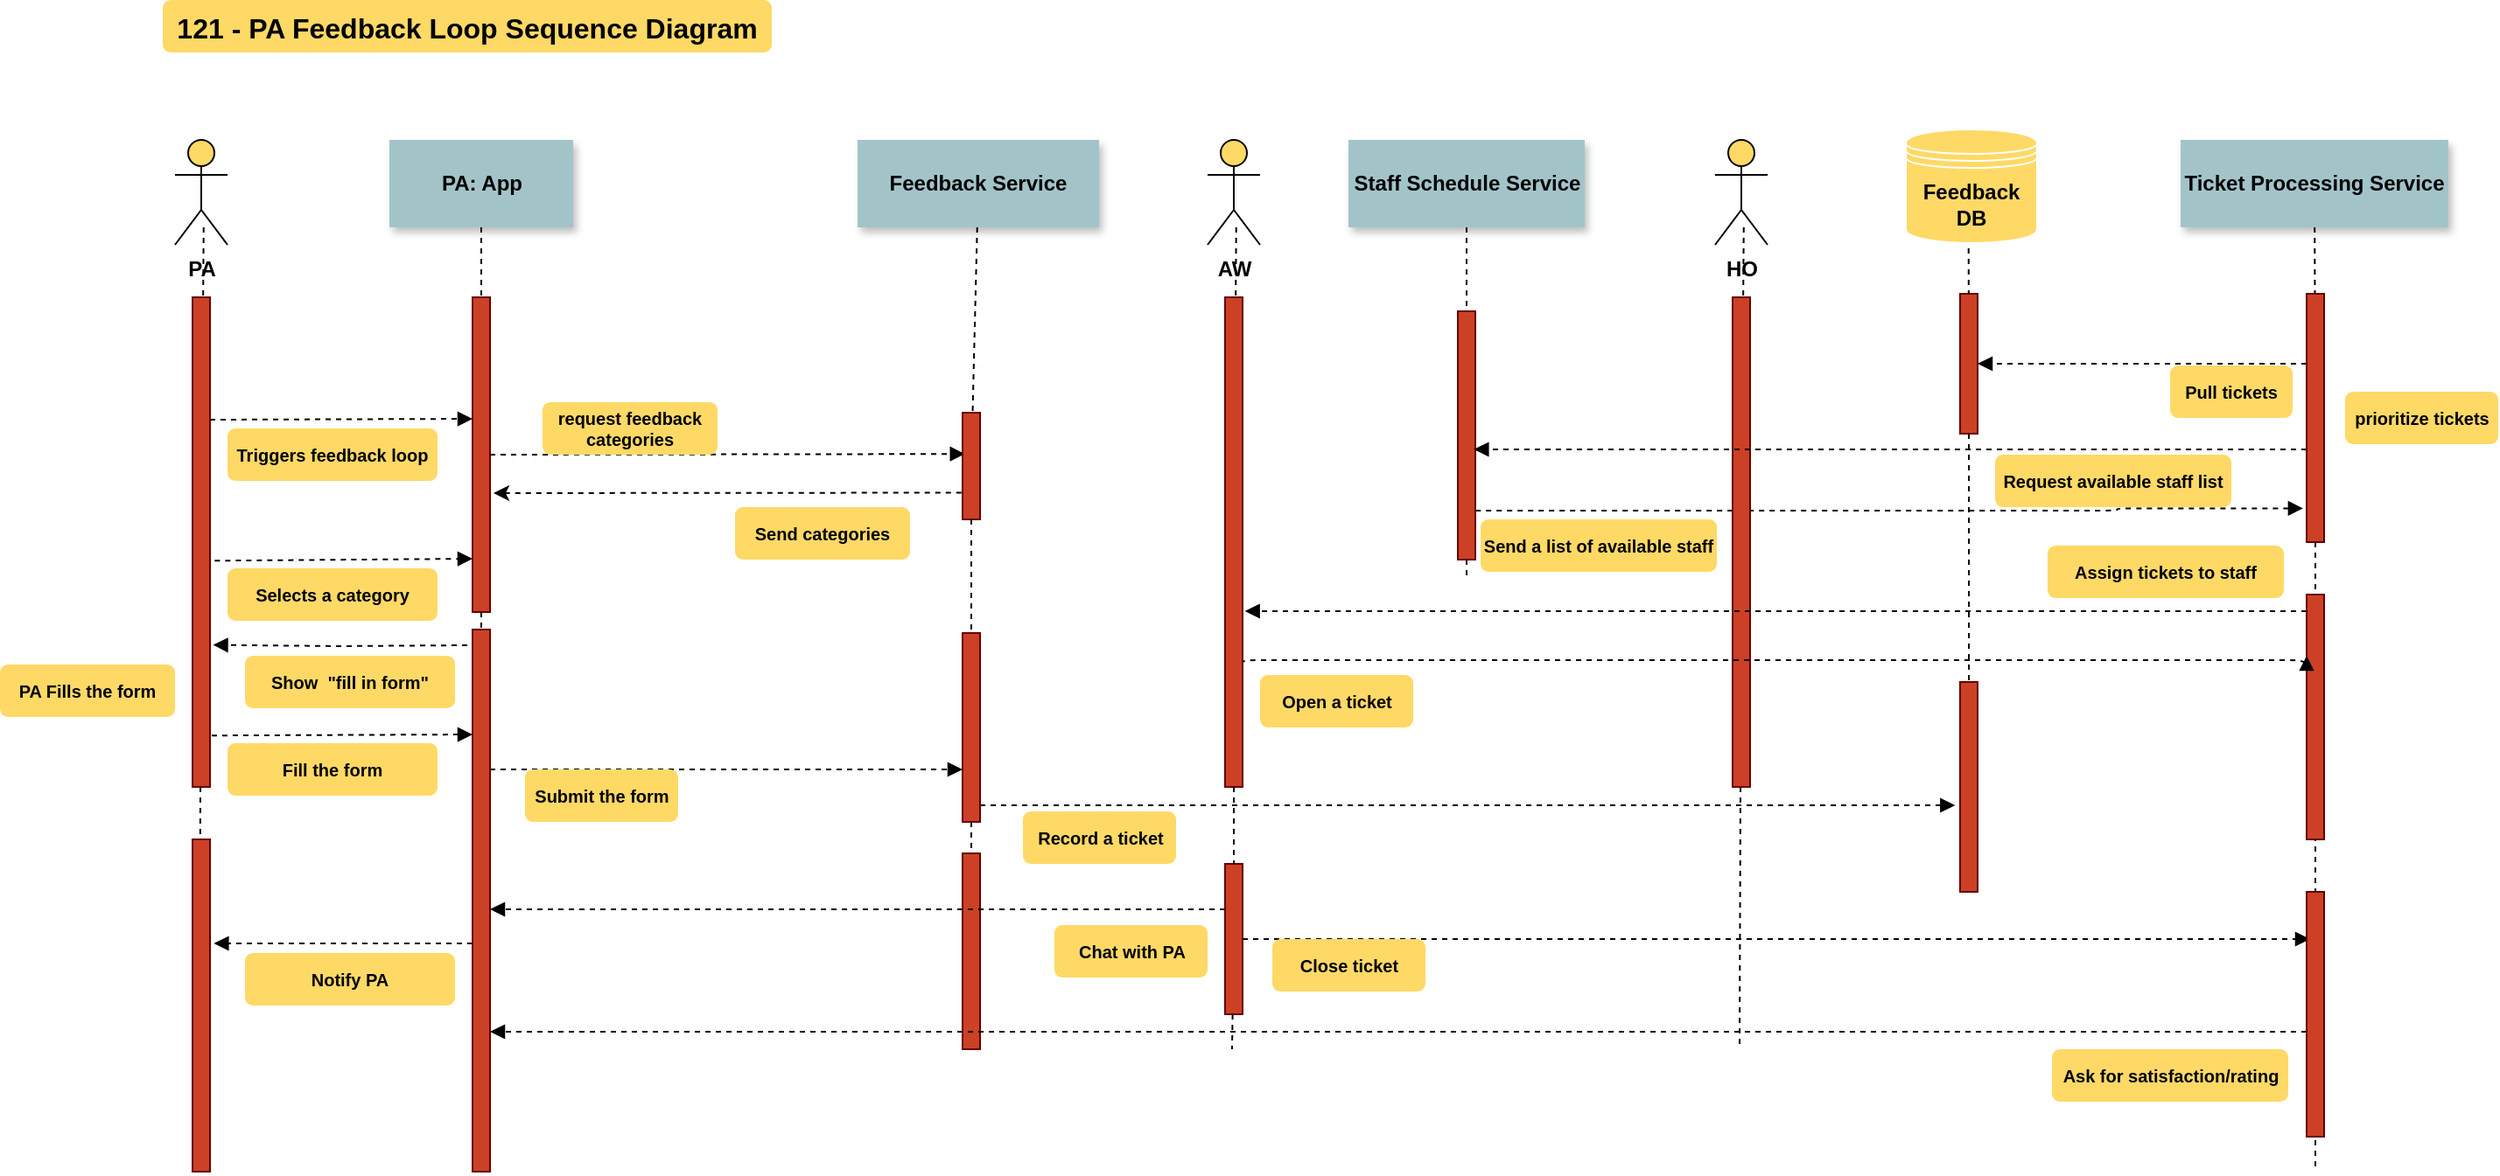<mxfile version="12.1.7" type="github" pages="1">
  <diagram name="Page-1" id="9361dd3d-8414-5efd-6122-117bd74ce7a7">
    <mxGraphModel dx="2107" dy="1023" grid="1" gridSize="10" guides="1" tooltips="1" connect="1" arrows="1" fold="1" page="0" pageScale="1.5" pageWidth="826" pageHeight="1169" background="#ffffff" math="0" shadow="0">
      <root>
        <mxCell id="0"/>
        <mxCell id="1" parent="0"/>
        <mxCell id="2" value="" style="fillColor=#CC4125;strokeColor=#660000" parent="1" vertex="1">
          <mxGeometry x="30" y="150" width="10" height="180" as="geometry"/>
        </mxCell>
        <mxCell id="4" value="PA: App" style="shadow=1;fillColor=#A2C4C9;strokeColor=none;whiteSpace=wrap;fontStyle=1" parent="1" vertex="1">
          <mxGeometry x="-17.5" y="60" width="105" height="50" as="geometry"/>
        </mxCell>
        <mxCell id="7" value="Staff Schedule Service" style="shadow=1;fillColor=#A2C4C9;strokeColor=none;whiteSpace=wrap;fontStyle=1" parent="1" vertex="1">
          <mxGeometry x="530.5" y="60" width="135" height="50" as="geometry"/>
        </mxCell>
        <mxCell id="9" value="" style="edgeStyle=none;verticalLabelPosition=top;verticalAlign=bottom;entryX=0.138;entryY=0.387;entryDx=0;entryDy=0;exitX=1;exitY=0.5;exitDx=0;exitDy=0;entryPerimeter=0;dashed=1;endFill=1;endArrow=block;startFill=0;startArrow=none;" parent="1" source="2" target="4HXD_U9j3b60p4fibFge-90" edge="1">
          <mxGeometry x="-150" y="4" width="100" height="100" as="geometry">
            <mxPoint x="60" y="243.5" as="sourcePoint"/>
            <mxPoint x="241.6" y="245.159" as="targetPoint"/>
            <mxPoint x="-31" y="1" as="offset"/>
          </mxGeometry>
        </mxCell>
        <mxCell id="11" value="" style="edgeStyle=none;verticalLabelPosition=top;verticalAlign=bottom;endArrow=none;startArrow=classic;dashed=1;entryX=0;entryY=0.75;entryDx=0;entryDy=0;" parent="1" target="4HXD_U9j3b60p4fibFge-90" edge="1">
          <mxGeometry x="120" y="172.259" width="100" height="100" as="geometry">
            <mxPoint x="42" y="262" as="sourcePoint"/>
            <mxPoint x="286.76" y="260.398" as="targetPoint"/>
          </mxGeometry>
        </mxCell>
        <mxCell id="16" value="" style="edgeStyle=none;endArrow=none;dashed=1;" parent="1" source="4HXD_U9j3b60p4fibFge-112" target="17" edge="1">
          <mxGeometry x="807.043" y="270" width="100" height="100" as="geometry">
            <mxPoint x="884.543" y="220.0" as="sourcePoint"/>
            <mxPoint x="884.543" y="240.0" as="targetPoint"/>
          </mxGeometry>
        </mxCell>
        <mxCell id="17" value="" style="fillColor=#CC4125;strokeColor=#660000" parent="1" vertex="1">
          <mxGeometry x="880" y="370" width="10" height="120" as="geometry"/>
        </mxCell>
        <mxCell id="30" value="Feedback Service" style="shadow=1;fillColor=#A2C4C9;strokeColor=none;whiteSpace=wrap;fontStyle=1" parent="1" vertex="1">
          <mxGeometry x="250" y="60" width="138" height="50" as="geometry"/>
        </mxCell>
        <mxCell id="33" value="" style="edgeStyle=elbowEdgeStyle;elbow=horizontal;endArrow=none;dashed=1" parent="1" source="4" target="2" edge="1">
          <mxGeometry x="60.0" y="310" width="100" height="100" as="geometry">
            <mxPoint x="60.0" y="410" as="sourcePoint"/>
            <mxPoint x="160" y="310" as="targetPoint"/>
          </mxGeometry>
        </mxCell>
        <mxCell id="jYBo3Zhqs0pMkhHqMW5u-86" value="" style="edgeStyle=orthogonalEdgeStyle;rounded=1;orthogonalLoop=1;jettySize=auto;html=1;entryX=1.175;entryY=0.71;entryDx=0;entryDy=0;entryPerimeter=0;dashed=1;verticalAlign=bottom;endFill=1;endArrow=block;startFill=0;startArrow=none;" parent="1" target="jYBo3Zhqs0pMkhHqMW5u-84" edge="1">
          <mxGeometry x="0.061" y="-19" relative="1" as="geometry">
            <mxPoint x="27" y="349" as="sourcePoint"/>
            <mxPoint as="offset"/>
          </mxGeometry>
        </mxCell>
        <mxCell id="jYBo3Zhqs0pMkhHqMW5u-87" value="" style="text;html=1;resizable=0;points=[];align=center;verticalAlign=bottom;labelBackgroundColor=#ffffff;rounded=1;dashed=1;fontSize=11;strokeColor=#000000;endFill=1;endArrow=block;startFill=0;startArrow=none;" parent="jYBo3Zhqs0pMkhHqMW5u-86" vertex="1" connectable="0">
          <mxGeometry x="0.15" y="-4" relative="1" as="geometry">
            <mxPoint x="6.5" y="25" as="offset"/>
          </mxGeometry>
        </mxCell>
        <mxCell id="xaEXVbpPQqgU4EdOG0RL-72" style="edgeStyle=elbowEdgeStyle;orthogonalLoop=1;jettySize=auto;elbow=vertical;html=1;dashed=1;startFill=0;endArrow=block;endFill=1;" edge="1" parent="1" source="42">
          <mxGeometry relative="1" as="geometry">
            <mxPoint x="310" y="420" as="targetPoint"/>
          </mxGeometry>
        </mxCell>
        <mxCell id="xaEXVbpPQqgU4EdOG0RL-135" style="edgeStyle=elbowEdgeStyle;orthogonalLoop=1;jettySize=auto;elbow=vertical;html=1;dashed=1;startFill=0;endArrow=block;endFill=1;entryX=1.217;entryY=0.313;entryDx=0;entryDy=0;entryPerimeter=0;" edge="1" parent="1" source="42" target="xaEXVbpPQqgU4EdOG0RL-137">
          <mxGeometry relative="1" as="geometry">
            <mxPoint x="-120.0" y="495" as="targetPoint"/>
            <Array as="points"/>
          </mxGeometry>
        </mxCell>
        <mxCell id="42" value="" style="fillColor=#CC4125;strokeColor=#660000" parent="1" vertex="1">
          <mxGeometry x="30" y="340" width="10" height="310" as="geometry"/>
        </mxCell>
        <mxCell id="44" value="" style="edgeStyle=none;dashed=1;endArrow=none" parent="1" source="2" target="42" edge="1">
          <mxGeometry x="-120" y="300" width="100" height="100" as="geometry">
            <mxPoint x="-120" y="400" as="sourcePoint"/>
            <mxPoint x="-20" y="300" as="targetPoint"/>
          </mxGeometry>
        </mxCell>
        <mxCell id="49" value="" style="fillColor=#CC4125;strokeColor=#660000" parent="1" vertex="1">
          <mxGeometry x="310" y="468" width="10" height="112" as="geometry"/>
        </mxCell>
        <mxCell id="50" value="" style="edgeStyle=none;endArrow=none;dashed=1" parent="1" source="4HXD_U9j3b60p4fibFge-125" target="49" edge="1">
          <mxGeometry x="266.571" y="205" width="100" height="100" as="geometry">
            <mxPoint x="341.736" y="150" as="sourcePoint"/>
            <mxPoint x="341.736" y="329.394" as="targetPoint"/>
          </mxGeometry>
        </mxCell>
        <mxCell id="71" value="121 - PA Feedback Loop Sequence Diagram" style="rounded=1;fontStyle=1;fillColor=#FFD966;strokeColor=none;fontSize=16;" parent="1" vertex="1">
          <mxGeometry x="-147" y="-20" width="348" height="30" as="geometry"/>
        </mxCell>
        <mxCell id="72" value="PA Fills the form" style="rounded=1;fontStyle=1;fillColor=#FFD966;strokeColor=none;whiteSpace=wrap;fontSize=10;" parent="1" vertex="1">
          <mxGeometry x="-240" y="360" width="100" height="30" as="geometry"/>
        </mxCell>
        <mxCell id="4HXD_U9j3b60p4fibFge-92" style="edgeStyle=orthogonalEdgeStyle;rounded=1;orthogonalLoop=1;jettySize=auto;html=1;dashed=1;verticalAlign=bottom;endFill=1;endArrow=block;startFill=0;startArrow=none;exitX=1.01;exitY=0.803;exitDx=0;exitDy=0;exitPerimeter=0;entryX=-0.205;entryY=0.864;entryDx=0;entryDy=0;entryPerimeter=0;" parent="1" edge="1" target="xaEXVbpPQqgU4EdOG0RL-106" source="4HXD_U9j3b60p4fibFge-109">
          <mxGeometry relative="1" as="geometry">
            <mxPoint x="640" y="270" as="sourcePoint"/>
            <mxPoint x="797" y="270" as="targetPoint"/>
            <Array as="points">
              <mxPoint x="970" y="272"/>
              <mxPoint x="970" y="271"/>
            </Array>
          </mxGeometry>
        </mxCell>
        <mxCell id="4HXD_U9j3b60p4fibFge-93" value="" style="text;html=1;resizable=0;points=[];align=center;verticalAlign=bottom;labelBackgroundColor=#ffffff;rounded=1;dashed=1;fontSize=11;strokeColor=#000000;endFill=1;endArrow=block;startFill=0;startArrow=none;" parent="4HXD_U9j3b60p4fibFge-92" vertex="1" connectable="0">
          <mxGeometry x="-0.003" y="10" relative="1" as="geometry">
            <mxPoint x="-159.5" y="28" as="offset"/>
          </mxGeometry>
        </mxCell>
        <mxCell id="HILvpN4AN2ozblUCMKvK-93" value="" style="edgeStyle=none;endArrow=none;dashed=1;exitX=0.5;exitY=1;exitDx=0;exitDy=0;" parent="1" source="4HXD_U9j3b60p4fibFge-109" edge="1">
          <mxGeometry x="626.571" y="339.697" width="100" height="100" as="geometry">
            <mxPoint x="598" y="270" as="sourcePoint"/>
            <mxPoint x="598" y="310" as="targetPoint"/>
          </mxGeometry>
        </mxCell>
        <mxCell id="4HXD_U9j3b60p4fibFge-90" value="" style="fillColor=#CC4125;strokeColor=#660000" parent="1" vertex="1">
          <mxGeometry x="310" y="216" width="10" height="61" as="geometry"/>
        </mxCell>
        <mxCell id="4HXD_U9j3b60p4fibFge-91" value="" style="edgeStyle=none;endArrow=none;dashed=1" parent="1" source="30" target="4HXD_U9j3b60p4fibFge-90" edge="1">
          <mxGeometry x="266.571" y="205" width="100" height="100" as="geometry">
            <mxPoint x="315" y="110" as="sourcePoint"/>
            <mxPoint x="315" y="468.333" as="targetPoint"/>
          </mxGeometry>
        </mxCell>
        <mxCell id="4HXD_U9j3b60p4fibFge-109" value="" style="fillColor=#CC4125;strokeColor=#660000" parent="1" vertex="1">
          <mxGeometry x="593" y="158" width="10" height="142" as="geometry"/>
        </mxCell>
        <mxCell id="4HXD_U9j3b60p4fibFge-110" value="" style="edgeStyle=none;endArrow=none;dashed=1;exitX=0.5;exitY=1;exitDx=0;exitDy=0;" parent="1" source="7" target="4HXD_U9j3b60p4fibFge-109" edge="1">
          <mxGeometry x="626.571" y="339.697" width="100" height="100" as="geometry">
            <mxPoint x="597.5" y="110" as="sourcePoint"/>
            <mxPoint x="597.881" y="307" as="targetPoint"/>
          </mxGeometry>
        </mxCell>
        <mxCell id="4HXD_U9j3b60p4fibFge-112" value="" style="fillColor=#CC4125;strokeColor=#660000" parent="1" vertex="1">
          <mxGeometry x="880" y="148" width="10" height="80" as="geometry"/>
        </mxCell>
        <mxCell id="4HXD_U9j3b60p4fibFge-113" value="" style="edgeStyle=none;endArrow=none;dashed=1;" parent="1" target="4HXD_U9j3b60p4fibFge-112" edge="1">
          <mxGeometry x="807.043" y="270" width="100" height="100" as="geometry">
            <mxPoint x="884.836" y="110" as="sourcePoint"/>
            <mxPoint x="884.965" y="290" as="targetPoint"/>
          </mxGeometry>
        </mxCell>
        <mxCell id="4HXD_U9j3b60p4fibFge-121" value="prioritize tickets" style="rounded=1;fontStyle=1;fillColor=#FFD966;strokeColor=none;whiteSpace=wrap;fontSize=10;" parent="1" vertex="1">
          <mxGeometry x="1100" y="204" width="87.5" height="30" as="geometry"/>
        </mxCell>
        <mxCell id="xaEXVbpPQqgU4EdOG0RL-100" style="edgeStyle=elbowEdgeStyle;orthogonalLoop=1;jettySize=auto;elbow=vertical;html=1;dashed=1;startFill=0;endArrow=block;endFill=1;entryX=-0.283;entryY=0.586;entryDx=0;entryDy=0;entryPerimeter=0;" edge="1" parent="1" source="4HXD_U9j3b60p4fibFge-125" target="17">
          <mxGeometry relative="1" as="geometry">
            <mxPoint x="850" y="440" as="targetPoint"/>
          </mxGeometry>
        </mxCell>
        <mxCell id="4HXD_U9j3b60p4fibFge-125" value="" style="fillColor=#CC4125;strokeColor=#660000" parent="1" vertex="1">
          <mxGeometry x="310" y="342" width="10" height="108" as="geometry"/>
        </mxCell>
        <mxCell id="4HXD_U9j3b60p4fibFge-126" value="" style="edgeStyle=none;endArrow=none;dashed=1" parent="1" source="4HXD_U9j3b60p4fibFge-90" target="4HXD_U9j3b60p4fibFge-125" edge="1">
          <mxGeometry x="266.571" y="205" width="100" height="100" as="geometry">
            <mxPoint x="315.0" y="280.0" as="sourcePoint"/>
            <mxPoint x="315.0" y="468" as="targetPoint"/>
          </mxGeometry>
        </mxCell>
        <mxCell id="jYBo3Zhqs0pMkhHqMW5u-81" value="" style="edgeStyle=none;verticalLabelPosition=top;verticalAlign=bottom;labelPosition=left;align=center;exitX=1.268;exitY=0.538;exitDx=0;exitDy=0;exitPerimeter=0;dashed=1;endFill=1;endArrow=block;startFill=0;startArrow=none;" parent="1" source="jYBo3Zhqs0pMkhHqMW5u-84" edge="1">
          <mxGeometry width="100" height="100" as="geometry">
            <mxPoint x="-60" y="299.5" as="sourcePoint"/>
            <mxPoint x="30" y="299.5" as="targetPoint"/>
            <mxPoint x="14" y="20" as="offset"/>
          </mxGeometry>
        </mxCell>
        <mxCell id="3" value="" style="edgeStyle=none;verticalLabelPosition=top;verticalAlign=bottom;labelPosition=left;align=center;exitX=1;exitY=0.25;exitDx=0;exitDy=0;dashed=1;endFill=1;endArrow=block;startFill=0;startArrow=none;" parent="1" source="jYBo3Zhqs0pMkhHqMW5u-84" edge="1">
          <mxGeometry width="100" height="100" as="geometry">
            <mxPoint x="-60" y="219.5" as="sourcePoint"/>
            <mxPoint x="30" y="219.5" as="targetPoint"/>
            <mxPoint x="5" y="20" as="offset"/>
          </mxGeometry>
        </mxCell>
        <mxCell id="jYBo3Zhqs0pMkhHqMW5u-89" value="" style="edgeStyle=none;verticalLabelPosition=top;verticalAlign=bottom;labelPosition=left;align=center;exitX=1.096;exitY=0.895;exitDx=0;exitDy=0;exitPerimeter=0;dashed=1;endFill=1;endArrow=block;startFill=0;startArrow=none;" parent="1" source="jYBo3Zhqs0pMkhHqMW5u-84" edge="1">
          <mxGeometry width="100" height="100" as="geometry">
            <mxPoint x="-107.32" y="400.64" as="sourcePoint"/>
            <mxPoint x="30" y="400" as="targetPoint"/>
            <mxPoint x="-5" y="20" as="offset"/>
          </mxGeometry>
        </mxCell>
        <mxCell id="xaEXVbpPQqgU4EdOG0RL-86" value="" style="group" vertex="1" connectable="0" parent="1">
          <mxGeometry x="740" y="60" width="30" height="520" as="geometry"/>
        </mxCell>
        <mxCell id="xaEXVbpPQqgU4EdOG0RL-87" value="" style="edgeStyle=none;endArrow=none;dashed=1" edge="1" parent="xaEXVbpPQqgU4EdOG0RL-86" target="xaEXVbpPQqgU4EdOG0RL-90">
          <mxGeometry x="-35.429" y="145" width="100" height="100" as="geometry">
            <mxPoint x="16.373" y="50" as="sourcePoint"/>
            <mxPoint x="14" y="520" as="targetPoint"/>
          </mxGeometry>
        </mxCell>
        <mxCell id="xaEXVbpPQqgU4EdOG0RL-88" value="" style="group" vertex="1" connectable="0" parent="xaEXVbpPQqgU4EdOG0RL-86">
          <mxGeometry width="30" height="520" as="geometry"/>
        </mxCell>
        <mxCell id="xaEXVbpPQqgU4EdOG0RL-89" value="" style="edgeStyle=none;endArrow=none;dashed=1" edge="1" parent="xaEXVbpPQqgU4EdOG0RL-88" source="xaEXVbpPQqgU4EdOG0RL-90">
          <mxGeometry x="-35.429" y="145" width="100" height="100" as="geometry">
            <mxPoint x="16.373" y="50" as="sourcePoint"/>
            <mxPoint x="14" y="520" as="targetPoint"/>
          </mxGeometry>
        </mxCell>
        <mxCell id="xaEXVbpPQqgU4EdOG0RL-90" value="" style="fillColor=#CC4125;strokeColor=#660000" vertex="1" parent="xaEXVbpPQqgU4EdOG0RL-88">
          <mxGeometry x="10" y="90" width="10" height="280" as="geometry"/>
        </mxCell>
        <mxCell id="xaEXVbpPQqgU4EdOG0RL-91" value="HO" style="shape=umlActor;verticalLabelPosition=bottom;labelBackgroundColor=none;verticalAlign=top;html=1;outlineConnect=0;fillColor=#FFD966;fontStyle=1" vertex="1" parent="xaEXVbpPQqgU4EdOG0RL-88">
          <mxGeometry width="30" height="60" as="geometry"/>
        </mxCell>
        <mxCell id="xaEXVbpPQqgU4EdOG0RL-103" value="Ticket Processing Service" style="shadow=1;fillColor=#A2C4C9;strokeColor=none;whiteSpace=wrap;fontStyle=1" vertex="1" parent="1">
          <mxGeometry x="1006" y="60" width="153" height="50" as="geometry"/>
        </mxCell>
        <mxCell id="xaEXVbpPQqgU4EdOG0RL-104" value="" style="edgeStyle=none;endArrow=none;dashed=1;" edge="1" parent="1" source="xaEXVbpPQqgU4EdOG0RL-106">
          <mxGeometry x="1004.543" y="270" width="100" height="100" as="geometry">
            <mxPoint x="1082.043" y="220.0" as="sourcePoint"/>
            <mxPoint x="1083" y="650" as="targetPoint"/>
          </mxGeometry>
        </mxCell>
        <mxCell id="xaEXVbpPQqgU4EdOG0RL-115" style="edgeStyle=elbowEdgeStyle;orthogonalLoop=1;jettySize=auto;elbow=vertical;html=1;dashed=1;startFill=0;endArrow=block;endFill=1;fontSize=11;entryX=1.133;entryY=0.641;entryDx=0;entryDy=0;entryPerimeter=0;" edge="1" parent="1" source="xaEXVbpPQqgU4EdOG0RL-105" target="xaEXVbpPQqgU4EdOG0RL-96">
          <mxGeometry relative="1" as="geometry">
            <mxPoint x="760" y="330" as="targetPoint"/>
          </mxGeometry>
        </mxCell>
        <mxCell id="xaEXVbpPQqgU4EdOG0RL-105" value="" style="fillColor=#CC4125;strokeColor=#660000" vertex="1" parent="1">
          <mxGeometry x="1078" y="320" width="10" height="140" as="geometry"/>
        </mxCell>
        <mxCell id="xaEXVbpPQqgU4EdOG0RL-110" style="edgeStyle=elbowEdgeStyle;orthogonalLoop=1;jettySize=auto;elbow=vertical;html=1;entryX=1;entryY=0.5;entryDx=0;entryDy=0;dashed=1;startFill=0;endArrow=block;endFill=1;fontSize=16;" edge="1" parent="1" source="xaEXVbpPQqgU4EdOG0RL-106" target="4HXD_U9j3b60p4fibFge-112">
          <mxGeometry relative="1" as="geometry"/>
        </mxCell>
        <mxCell id="xaEXVbpPQqgU4EdOG0RL-111" value="" style="text;html=1;resizable=0;points=[];align=center;verticalAlign=bottom;labelBackgroundColor=#ffffff;fontSize=11;rounded=1;dashed=1;strokeColor=#000000;endFill=1;endArrow=block;startFill=0;startArrow=none;" vertex="1" connectable="0" parent="xaEXVbpPQqgU4EdOG0RL-110">
          <mxGeometry x="0.265" y="1" relative="1" as="geometry">
            <mxPoint as="offset"/>
          </mxGeometry>
        </mxCell>
        <mxCell id="xaEXVbpPQqgU4EdOG0RL-112" style="edgeStyle=elbowEdgeStyle;orthogonalLoop=1;jettySize=auto;elbow=vertical;html=1;entryX=0.917;entryY=0.556;entryDx=0;entryDy=0;entryPerimeter=0;dashed=1;startFill=0;endArrow=block;endFill=1;fontSize=16;" edge="1" parent="1" source="xaEXVbpPQqgU4EdOG0RL-106" target="4HXD_U9j3b60p4fibFge-109">
          <mxGeometry relative="1" as="geometry"/>
        </mxCell>
        <mxCell id="xaEXVbpPQqgU4EdOG0RL-113" value="" style="text;html=1;resizable=0;points=[];align=center;verticalAlign=bottom;labelBackgroundColor=#ffffff;fontSize=11;rounded=1;dashed=1;strokeColor=#000000;endFill=1;endArrow=block;startFill=0;startArrow=none;" vertex="1" connectable="0" parent="xaEXVbpPQqgU4EdOG0RL-112">
          <mxGeometry y="116" relative="1" as="geometry">
            <mxPoint x="120.5" y="-93" as="offset"/>
          </mxGeometry>
        </mxCell>
        <mxCell id="xaEXVbpPQqgU4EdOG0RL-106" value="" style="fillColor=#CC4125;strokeColor=#660000" vertex="1" parent="1">
          <mxGeometry x="1078" y="148" width="10" height="142" as="geometry"/>
        </mxCell>
        <mxCell id="xaEXVbpPQqgU4EdOG0RL-107" value="" style="edgeStyle=none;endArrow=none;dashed=1;" edge="1" parent="1" source="xaEXVbpPQqgU4EdOG0RL-103" target="xaEXVbpPQqgU4EdOG0RL-106">
          <mxGeometry x="1004.543" y="270" width="100" height="100" as="geometry">
            <mxPoint x="1082.306" y="110" as="sourcePoint"/>
            <mxPoint x="1082.465" y="290" as="targetPoint"/>
          </mxGeometry>
        </mxCell>
        <mxCell id="xaEXVbpPQqgU4EdOG0RL-108" value="Feedback DB" style="shape=datastore;whiteSpace=wrap;html=1;labelBackgroundColor=none;fillColor=#FFD966;strokeColor=#FFFFFF;fontStyle=1" vertex="1" parent="1">
          <mxGeometry x="849" y="54" width="75" height="65" as="geometry"/>
        </mxCell>
        <mxCell id="xaEXVbpPQqgU4EdOG0RL-93" value="" style="edgeStyle=none;endArrow=none;dashed=1" edge="1" parent="1" target="xaEXVbpPQqgU4EdOG0RL-96">
          <mxGeometry x="414.571" y="205" width="100" height="100" as="geometry">
            <mxPoint x="466.373" y="110" as="sourcePoint"/>
            <mxPoint x="464" y="580" as="targetPoint"/>
          </mxGeometry>
        </mxCell>
        <mxCell id="xaEXVbpPQqgU4EdOG0RL-95" value="" style="edgeStyle=none;endArrow=none;dashed=1" edge="1" parent="1" source="xaEXVbpPQqgU4EdOG0RL-124">
          <mxGeometry x="414.571" y="205" width="100" height="100" as="geometry">
            <mxPoint x="466.373" y="110" as="sourcePoint"/>
            <mxPoint x="464" y="580" as="targetPoint"/>
          </mxGeometry>
        </mxCell>
        <mxCell id="xaEXVbpPQqgU4EdOG0RL-119" style="edgeStyle=elbowEdgeStyle;orthogonalLoop=1;jettySize=auto;elbow=vertical;html=1;exitX=1;exitY=0.75;exitDx=0;exitDy=0;entryX=0;entryY=0.25;entryDx=0;entryDy=0;dashed=1;startFill=0;endArrow=block;endFill=1;fontSize=11;" edge="1" parent="1" source="xaEXVbpPQqgU4EdOG0RL-96" target="xaEXVbpPQqgU4EdOG0RL-105">
          <mxGeometry relative="1" as="geometry"/>
        </mxCell>
        <mxCell id="xaEXVbpPQqgU4EdOG0RL-96" value="" style="fillColor=#CC4125;strokeColor=#660000" vertex="1" parent="1">
          <mxGeometry x="460" y="150" width="10" height="280" as="geometry"/>
        </mxCell>
        <mxCell id="xaEXVbpPQqgU4EdOG0RL-97" value="AW" style="shape=umlActor;verticalLabelPosition=bottom;labelBackgroundColor=none;verticalAlign=top;html=1;outlineConnect=0;fillColor=#FFD966;fontStyle=1" vertex="1" parent="1">
          <mxGeometry x="450" y="60" width="30" height="60" as="geometry"/>
        </mxCell>
        <mxCell id="xaEXVbpPQqgU4EdOG0RL-126" style="edgeStyle=elbowEdgeStyle;orthogonalLoop=1;jettySize=auto;elbow=vertical;html=1;dashed=1;startFill=0;endArrow=block;endFill=1;fontSize=11;" edge="1" parent="1" source="xaEXVbpPQqgU4EdOG0RL-124" target="42">
          <mxGeometry relative="1" as="geometry">
            <Array as="points">
              <mxPoint x="400" y="500"/>
            </Array>
          </mxGeometry>
        </mxCell>
        <mxCell id="xaEXVbpPQqgU4EdOG0RL-127" value="" style="text;html=1;resizable=0;points=[];align=center;verticalAlign=middle;fontSize=10;rounded=1;fontStyle=1;fillColor=#FFD966;" vertex="1" connectable="0" parent="xaEXVbpPQqgU4EdOG0RL-126">
          <mxGeometry y="144" relative="1" as="geometry">
            <mxPoint x="140" y="-128.5" as="offset"/>
          </mxGeometry>
        </mxCell>
        <mxCell id="xaEXVbpPQqgU4EdOG0RL-129" style="edgeStyle=elbowEdgeStyle;orthogonalLoop=1;jettySize=auto;elbow=vertical;html=1;dashed=1;startFill=0;endArrow=block;endFill=1;" edge="1" parent="1" source="xaEXVbpPQqgU4EdOG0RL-124">
          <mxGeometry relative="1" as="geometry">
            <mxPoint x="1080" y="517.0" as="targetPoint"/>
          </mxGeometry>
        </mxCell>
        <mxCell id="xaEXVbpPQqgU4EdOG0RL-124" value="" style="fillColor=#CC4125;strokeColor=#660000" vertex="1" parent="1">
          <mxGeometry x="460" y="474" width="10" height="86" as="geometry"/>
        </mxCell>
        <mxCell id="xaEXVbpPQqgU4EdOG0RL-125" value="" style="edgeStyle=none;endArrow=none;dashed=1" edge="1" parent="1" source="xaEXVbpPQqgU4EdOG0RL-96" target="xaEXVbpPQqgU4EdOG0RL-124">
          <mxGeometry x="414.571" y="205" width="100" height="100" as="geometry">
            <mxPoint x="464.517" y="430" as="sourcePoint"/>
            <mxPoint x="464" y="580" as="targetPoint"/>
          </mxGeometry>
        </mxCell>
        <mxCell id="xaEXVbpPQqgU4EdOG0RL-133" style="edgeStyle=elbowEdgeStyle;orthogonalLoop=1;jettySize=auto;elbow=vertical;html=1;dashed=1;startFill=0;endArrow=block;endFill=1;" edge="1" parent="1" source="xaEXVbpPQqgU4EdOG0RL-132">
          <mxGeometry relative="1" as="geometry">
            <mxPoint x="40" y="570" as="targetPoint"/>
            <Array as="points">
              <mxPoint x="110" y="570"/>
            </Array>
          </mxGeometry>
        </mxCell>
        <mxCell id="xaEXVbpPQqgU4EdOG0RL-132" value="" style="fillColor=#CC4125;strokeColor=#660000" vertex="1" parent="1">
          <mxGeometry x="1078" y="490" width="10" height="140" as="geometry"/>
        </mxCell>
        <mxCell id="jYBo3Zhqs0pMkhHqMW5u-85" value="" style="edgeStyle=none;endArrow=none;dashed=1" parent="1" target="jYBo3Zhqs0pMkhHqMW5u-84" edge="1">
          <mxGeometry x="-175.429" y="205" width="100" height="100" as="geometry">
            <mxPoint x="-123.627" y="110" as="sourcePoint"/>
            <mxPoint x="-126" y="580" as="targetPoint"/>
          </mxGeometry>
        </mxCell>
        <mxCell id="jYBo3Zhqs0pMkhHqMW5u-78" value="" style="edgeStyle=none;endArrow=none;dashed=1" parent="1" source="jYBo3Zhqs0pMkhHqMW5u-84" edge="1">
          <mxGeometry x="-175.429" y="205" width="100" height="100" as="geometry">
            <mxPoint x="-123.627" y="110" as="sourcePoint"/>
            <mxPoint x="-126" y="580" as="targetPoint"/>
          </mxGeometry>
        </mxCell>
        <mxCell id="jYBo3Zhqs0pMkhHqMW5u-84" value="" style="fillColor=#CC4125;strokeColor=#660000" parent="1" vertex="1">
          <mxGeometry x="-130" y="150" width="10" height="280" as="geometry"/>
        </mxCell>
        <mxCell id="jYBo3Zhqs0pMkhHqMW5u-72" value="PA" style="shape=umlActor;verticalLabelPosition=bottom;labelBackgroundColor=none;verticalAlign=top;html=1;outlineConnect=0;fillColor=#FFD966;fontStyle=1" parent="1" vertex="1">
          <mxGeometry x="-140" y="60" width="30" height="60" as="geometry"/>
        </mxCell>
        <mxCell id="xaEXVbpPQqgU4EdOG0RL-137" value="" style="fillColor=#CC4125;strokeColor=#660000" vertex="1" parent="1">
          <mxGeometry x="-130" y="460" width="10" height="190" as="geometry"/>
        </mxCell>
        <mxCell id="xaEXVbpPQqgU4EdOG0RL-138" value="Chat with PA" style="rounded=1;fontStyle=1;fillColor=#FFD966;strokeColor=none;whiteSpace=wrap;fontSize=10;" vertex="1" parent="1">
          <mxGeometry x="362.5" y="509" width="87.5" height="30" as="geometry"/>
        </mxCell>
        <mxCell id="xaEXVbpPQqgU4EdOG0RL-140" value="Record a ticket" style="rounded=1;fontStyle=1;fillColor=#FFD966;strokeColor=none;whiteSpace=wrap;fontSize=10;" vertex="1" parent="1">
          <mxGeometry x="344.5" y="444" width="87.5" height="30" as="geometry"/>
        </mxCell>
        <mxCell id="xaEXVbpPQqgU4EdOG0RL-141" value="Submit the form" style="rounded=1;fontStyle=1;fillColor=#FFD966;strokeColor=none;whiteSpace=wrap;fontSize=10;" vertex="1" parent="1">
          <mxGeometry x="60" y="420" width="87.5" height="30" as="geometry"/>
        </mxCell>
        <mxCell id="xaEXVbpPQqgU4EdOG0RL-143" value="Send categories" style="rounded=1;fontStyle=1;fillColor=#FFD966;strokeColor=none;whiteSpace=wrap;fontSize=10;" vertex="1" parent="1">
          <mxGeometry x="180" y="270" width="100" height="30" as="geometry"/>
        </mxCell>
        <mxCell id="xaEXVbpPQqgU4EdOG0RL-144" value="Send a list of available staff" style="rounded=1;fontStyle=1;fillColor=#FFD966;strokeColor=none;whiteSpace=wrap;fontSize=10;" vertex="1" parent="1">
          <mxGeometry x="606" y="277" width="135" height="30" as="geometry"/>
        </mxCell>
        <mxCell id="xaEXVbpPQqgU4EdOG0RL-145" value="Request available staff list" style="rounded=1;fontStyle=1;fillColor=#FFD966;strokeColor=none;whiteSpace=wrap;fontSize=10;" vertex="1" parent="1">
          <mxGeometry x="900" y="240" width="135" height="30" as="geometry"/>
        </mxCell>
        <mxCell id="xaEXVbpPQqgU4EdOG0RL-147" value="Pull tickets" style="rounded=1;fontStyle=1;fillColor=#FFD966;strokeColor=none;whiteSpace=wrap;fontSize=10;" vertex="1" parent="1">
          <mxGeometry x="1000" y="189" width="70" height="30" as="geometry"/>
        </mxCell>
        <mxCell id="xaEXVbpPQqgU4EdOG0RL-148" value="Close ticket" style="rounded=1;fontStyle=1;fillColor=#FFD966;strokeColor=none;whiteSpace=wrap;fontSize=10;" vertex="1" parent="1">
          <mxGeometry x="487" y="517" width="87.5" height="30" as="geometry"/>
        </mxCell>
        <mxCell id="xaEXVbpPQqgU4EdOG0RL-150" value="Open a ticket" style="rounded=1;fontStyle=1;fillColor=#FFD966;strokeColor=none;whiteSpace=wrap;fontSize=10;" vertex="1" parent="1">
          <mxGeometry x="480" y="366" width="87.5" height="30" as="geometry"/>
        </mxCell>
        <mxCell id="xaEXVbpPQqgU4EdOG0RL-151" value="request feedback categories" style="rounded=1;fontStyle=1;fillColor=#FFD966;strokeColor=none;whiteSpace=wrap;fontSize=10;" vertex="1" parent="1">
          <mxGeometry x="70" y="210" width="100" height="30" as="geometry"/>
        </mxCell>
        <mxCell id="xaEXVbpPQqgU4EdOG0RL-152" value="Triggers feedback loop" style="rounded=1;fontStyle=1;fillColor=#FFD966;strokeColor=none;whiteSpace=wrap;fontSize=10;" vertex="1" parent="1">
          <mxGeometry x="-110" y="225" width="120" height="30" as="geometry"/>
        </mxCell>
        <mxCell id="xaEXVbpPQqgU4EdOG0RL-155" value="Selects a category" style="rounded=1;fontStyle=1;fillColor=#FFD966;strokeColor=none;whiteSpace=wrap;fontSize=10;" vertex="1" parent="1">
          <mxGeometry x="-110" y="305" width="120" height="30" as="geometry"/>
        </mxCell>
        <mxCell id="xaEXVbpPQqgU4EdOG0RL-156" value="Show  &quot;fill in form&quot;" style="rounded=1;fontStyle=1;fillColor=#FFD966;strokeColor=none;whiteSpace=wrap;fontSize=10;" vertex="1" parent="1">
          <mxGeometry x="-100" y="355" width="120" height="30" as="geometry"/>
        </mxCell>
        <mxCell id="xaEXVbpPQqgU4EdOG0RL-157" value="Fill the form" style="rounded=1;fontStyle=1;fillColor=#FFD966;strokeColor=none;whiteSpace=wrap;fontSize=10;" vertex="1" parent="1">
          <mxGeometry x="-110" y="405" width="120" height="30" as="geometry"/>
        </mxCell>
        <mxCell id="xaEXVbpPQqgU4EdOG0RL-158" value="Notify PA" style="rounded=1;fontStyle=1;fillColor=#FFD966;strokeColor=none;whiteSpace=wrap;fontSize=10;" vertex="1" parent="1">
          <mxGeometry x="-100" y="525" width="120" height="30" as="geometry"/>
        </mxCell>
        <mxCell id="xaEXVbpPQqgU4EdOG0RL-159" value="Assign tickets to staff" style="rounded=1;fontStyle=1;fillColor=#FFD966;strokeColor=none;whiteSpace=wrap;fontSize=10;" vertex="1" parent="1">
          <mxGeometry x="930" y="292" width="135" height="30" as="geometry"/>
        </mxCell>
        <mxCell id="xaEXVbpPQqgU4EdOG0RL-160" value="Ask for satisfaction/rating" style="rounded=1;fontStyle=1;fillColor=#FFD966;strokeColor=none;whiteSpace=wrap;fontSize=10;" vertex="1" parent="1">
          <mxGeometry x="932.5" y="580" width="135" height="30" as="geometry"/>
        </mxCell>
      </root>
    </mxGraphModel>
  </diagram>
</mxfile>
